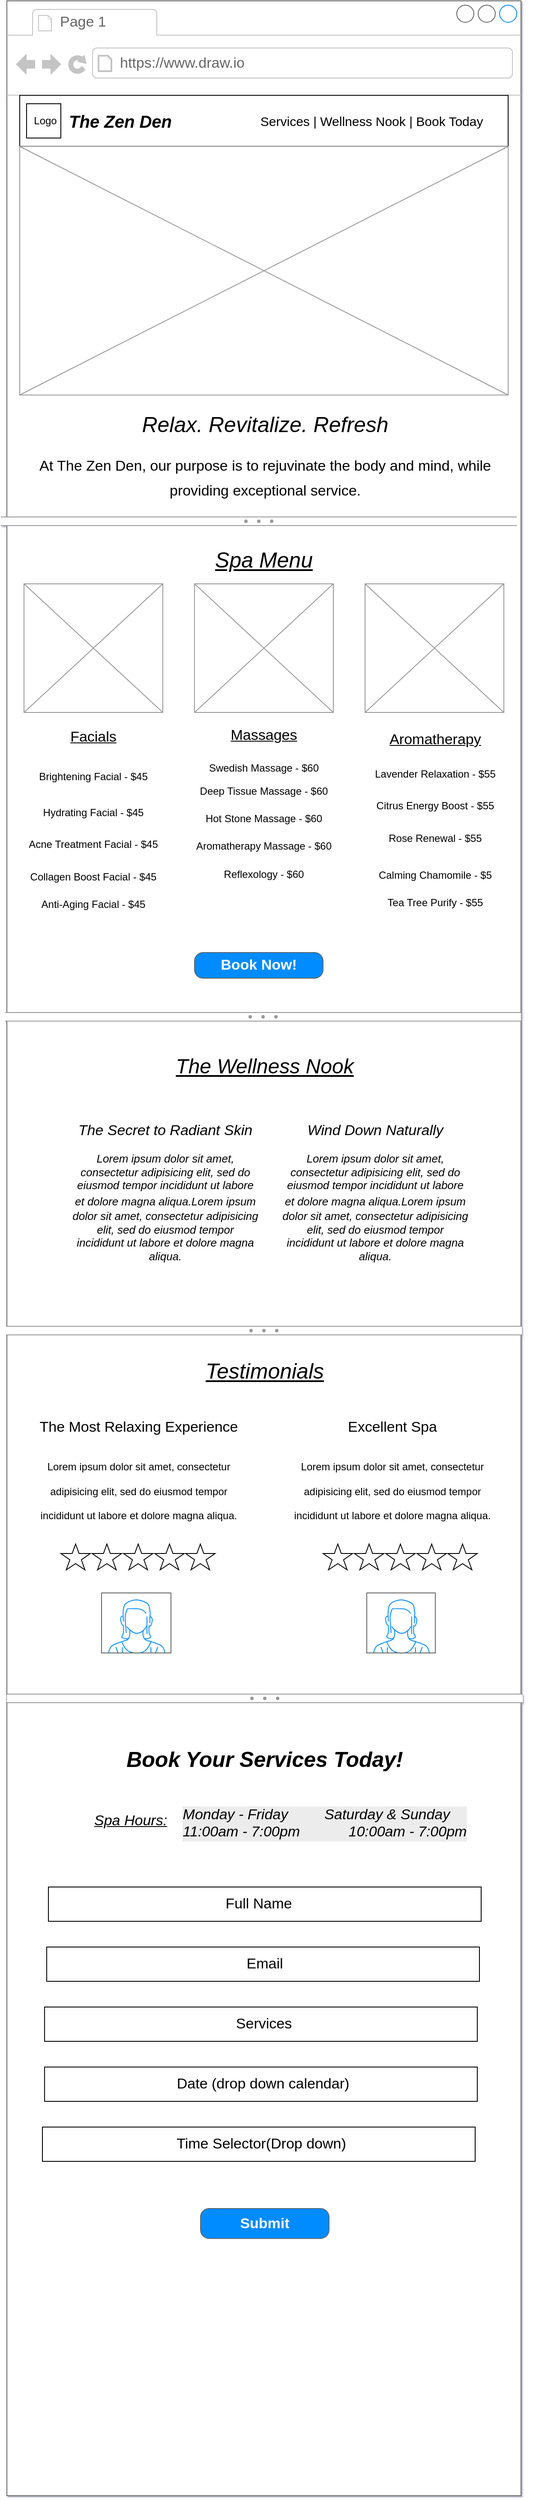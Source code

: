 <mxfile version="27.1.6">
  <diagram name="Page-1" id="BS7Bbrs7ymMwa2Q5e2H5">
    <mxGraphModel dx="513" dy="1909" grid="1" gridSize="10" guides="1" tooltips="1" connect="1" arrows="1" fold="1" page="1" pageScale="1" pageWidth="850" pageHeight="1100" background="#ffffff" math="0" shadow="1">
      <root>
        <mxCell id="0" />
        <mxCell id="1" parent="0" />
        <mxCell id="ulDUIKMdiSjUYoQUl0aS-8" value="&lt;div&gt;&lt;br&gt;&lt;/div&gt;&lt;div&gt;&lt;br&gt;&lt;/div&gt;&lt;div&gt;&lt;br&gt;&lt;/div&gt;" style="strokeWidth=1;shadow=0;dashed=0;align=center;html=1;shape=mxgraph.mockup.containers.browserWindow;rSize=0;strokeColor=#666666;strokeColor2=#008cff;strokeColor3=#c4c4c4;mainText=,;recursiveResize=0;movable=1;resizable=1;rotatable=1;deletable=1;editable=1;locked=0;connectable=1;fontSize=15;" vertex="1" parent="1">
          <mxGeometry x="120" y="-960" width="600" height="2910" as="geometry" />
        </mxCell>
        <mxCell id="ulDUIKMdiSjUYoQUl0aS-18" value="" style="rounded=0;whiteSpace=wrap;html=1;" vertex="1" parent="ulDUIKMdiSjUYoQUl0aS-8">
          <mxGeometry x="15" y="110.25" width="570" height="59.5" as="geometry" />
        </mxCell>
        <mxCell id="ulDUIKMdiSjUYoQUl0aS-9" value="Page 1" style="strokeWidth=1;shadow=0;dashed=0;align=center;html=1;shape=mxgraph.mockup.containers.anchor;fontSize=17;fontColor=#666666;align=left;whiteSpace=wrap;" vertex="1" parent="ulDUIKMdiSjUYoQUl0aS-8">
          <mxGeometry x="60" y="12" width="110" height="26" as="geometry" />
        </mxCell>
        <mxCell id="ulDUIKMdiSjUYoQUl0aS-10" value="https://www.draw.io" style="strokeWidth=1;shadow=0;dashed=0;align=center;html=1;shape=mxgraph.mockup.containers.anchor;rSize=0;fontSize=17;fontColor=#666666;align=left;" vertex="1" parent="ulDUIKMdiSjUYoQUl0aS-8">
          <mxGeometry x="130" y="60" width="250" height="26" as="geometry" />
        </mxCell>
        <mxCell id="ulDUIKMdiSjUYoQUl0aS-14" value="" style="whiteSpace=wrap;html=1;aspect=fixed;" vertex="1" parent="ulDUIKMdiSjUYoQUl0aS-8">
          <mxGeometry x="23" y="120" width="40" height="40" as="geometry" />
        </mxCell>
        <mxCell id="ulDUIKMdiSjUYoQUl0aS-13" value="&lt;i&gt;The Zen Den&lt;/i&gt;" style="text;html=1;align=center;verticalAlign=middle;whiteSpace=wrap;rounded=0;fontStyle=1;fontSize=20;" vertex="1" parent="ulDUIKMdiSjUYoQUl0aS-8">
          <mxGeometry x="55" y="121.25" width="155" height="37.5" as="geometry" />
        </mxCell>
        <mxCell id="ulDUIKMdiSjUYoQUl0aS-15" value="Logo" style="text;html=1;align=center;verticalAlign=middle;whiteSpace=wrap;rounded=0;" vertex="1" parent="ulDUIKMdiSjUYoQUl0aS-8">
          <mxGeometry x="15" y="125" width="60" height="30" as="geometry" />
        </mxCell>
        <mxCell id="ulDUIKMdiSjUYoQUl0aS-20" value="&lt;font&gt;Services | Wellness Nook | Book Today&amp;nbsp;&amp;nbsp;&lt;/font&gt;" style="text;html=1;align=center;verticalAlign=middle;whiteSpace=wrap;rounded=0;fontSize=15;" vertex="1" parent="ulDUIKMdiSjUYoQUl0aS-8">
          <mxGeometry x="240" y="125" width="380" height="30" as="geometry" />
        </mxCell>
        <mxCell id="ulDUIKMdiSjUYoQUl0aS-25" value="&lt;h1 style=&quot;text-align: center; margin-top: 0px;&quot;&gt;&lt;i style=&quot;background-color: transparent; color: light-dark(rgb(0, 0, 0), rgb(255, 255, 255)); font-weight: normal; font-size: 25px;&quot;&gt;Relax. Revitalize. Refresh&lt;/i&gt;&lt;/h1&gt;&lt;h1 style=&quot;text-align: center; margin-top: 0px;&quot;&gt;&lt;span style=&quot;font-weight: 400;&quot;&gt;&lt;font style=&quot;font-size: 17px;&quot;&gt;At The Zen Den, our purpose is to rejuvinate the body and mind, while providing exceptional service.&lt;/font&gt;&lt;/span&gt;&lt;/h1&gt;" style="text;html=1;whiteSpace=wrap;overflow=hidden;rounded=0;" vertex="1" parent="ulDUIKMdiSjUYoQUl0aS-8">
          <mxGeometry x="15.5" y="472" width="569" height="130" as="geometry" />
        </mxCell>
        <mxCell id="ulDUIKMdiSjUYoQUl0aS-26" value="&lt;i style=&quot;&quot;&gt;&lt;font style=&quot;font-size: 25px;&quot;&gt;&lt;u&gt;Spa Menu&lt;/u&gt;&lt;/font&gt;&lt;/i&gt;" style="text;html=1;whiteSpace=wrap;overflow=hidden;rounded=0;align=center;" vertex="1" parent="ulDUIKMdiSjUYoQUl0aS-8">
          <mxGeometry x="20" y="630" width="560" height="40" as="geometry" />
        </mxCell>
        <mxCell id="ulDUIKMdiSjUYoQUl0aS-27" value="" style="verticalLabelPosition=bottom;shadow=0;dashed=0;align=center;html=1;verticalAlign=top;strokeWidth=1;shape=mxgraph.mockup.graphics.simpleIcon;strokeColor=#999999;" vertex="1" parent="ulDUIKMdiSjUYoQUl0aS-8">
          <mxGeometry x="20" y="680" width="162" height="150" as="geometry" />
        </mxCell>
        <mxCell id="ulDUIKMdiSjUYoQUl0aS-28" value="" style="verticalLabelPosition=bottom;shadow=0;dashed=0;align=center;html=1;verticalAlign=top;strokeWidth=1;shape=mxgraph.mockup.graphics.simpleIcon;strokeColor=#999999;" vertex="1" parent="ulDUIKMdiSjUYoQUl0aS-8">
          <mxGeometry x="219" y="680" width="162" height="150" as="geometry" />
        </mxCell>
        <mxCell id="ulDUIKMdiSjUYoQUl0aS-29" value="" style="verticalLabelPosition=bottom;shadow=0;dashed=0;align=center;html=1;verticalAlign=top;strokeWidth=1;shape=mxgraph.mockup.graphics.simpleIcon;strokeColor=#999999;" vertex="1" parent="ulDUIKMdiSjUYoQUl0aS-8">
          <mxGeometry x="418" y="680" width="162" height="150" as="geometry" />
        </mxCell>
        <mxCell id="ulDUIKMdiSjUYoQUl0aS-89" value="&lt;span style=&quot;font-size: 17px;&quot;&gt;&lt;u&gt;Aromatherapy&lt;/u&gt;&lt;/span&gt;&lt;div&gt;&lt;div&gt;&lt;br&gt;&lt;/div&gt;&lt;div&gt;&lt;div style=&quot;line-height: 10.8px;&quot;&gt;&lt;h1 style=&quot;margin-top: 0px; line-height: 21.6px;&quot;&gt;&lt;span style=&quot;font-weight: 400;&quot;&gt;&lt;font style=&quot;font-size: 12px; line-height: 10.8px;&quot;&gt;Lavender Relaxation - $55&lt;/font&gt;&lt;/span&gt;&lt;/h1&gt;&lt;h1 style=&quot;margin-top: 0px; line-height: 21.6px;&quot;&gt;&lt;span style=&quot;background-color: transparent; color: light-dark(rgb(0, 0, 0), rgb(255, 255, 255)); font-weight: 400;&quot;&gt;&lt;font style=&quot;font-size: 12px; line-height: 10.8px;&quot;&gt;Citrus Energy Boost - $55&lt;/font&gt;&lt;/span&gt;&lt;/h1&gt;&lt;h1 style=&quot;margin-top: 0px; line-height: 21.6px;&quot;&gt;&lt;span style=&quot;font-size: 12px; background-color: transparent; color: light-dark(rgb(0, 0, 0), rgb(255, 255, 255)); font-weight: normal;&quot;&gt;Rose Renewal - $55&lt;/span&gt;&lt;/h1&gt;&lt;h1 style=&quot;margin-top: 0px; line-height: 21.6px;&quot;&gt;&lt;span style=&quot;background-color: transparent; color: light-dark(rgb(0, 0, 0), rgb(255, 255, 255)); font-size: 12px; font-weight: normal;&quot;&gt;Calming Chamomile - $5&lt;/span&gt;&lt;/h1&gt;&lt;div&gt;&lt;span style=&quot;background-color: transparent; color: light-dark(rgb(0, 0, 0), rgb(255, 255, 255));&quot;&gt;Tea Tree Purify - $55&lt;/span&gt;&lt;/div&gt;&lt;div&gt;&lt;span style=&quot;background-color: transparent; color: light-dark(rgb(0, 0, 0), rgb(255, 255, 255));&quot;&gt;&lt;br&gt;&lt;/span&gt;&lt;/div&gt;&lt;/div&gt;&lt;/div&gt;&lt;/div&gt;" style="text;html=1;align=center;verticalAlign=middle;whiteSpace=wrap;rounded=0;" vertex="1" parent="ulDUIKMdiSjUYoQUl0aS-8">
          <mxGeometry x="420" y="825" width="160" height="270" as="geometry" />
        </mxCell>
        <mxCell id="ulDUIKMdiSjUYoQUl0aS-90" value="&lt;h1 style=&quot;margin-top: 0px;&quot;&gt;&lt;div style=&quot;font-size: 12px;&quot;&gt;&lt;u style=&quot;background-color: transparent; color: light-dark(rgb(0, 0, 0), rgb(255, 255, 255)); font-size: 17px; font-weight: normal;&quot;&gt;Massages&lt;/u&gt;&lt;/div&gt;&lt;div style=&quot;font-size: 12px;&quot;&gt;&lt;span style=&quot;background-color: transparent; color: light-dark(rgb(0, 0, 0), rgb(255, 255, 255)); font-size: 17px; font-weight: normal;&quot;&gt;&lt;u&gt;&lt;br&gt;&lt;/u&gt;&lt;/span&gt;&lt;/div&gt;&lt;div style=&quot;font-size: 12px;&quot;&gt;&lt;span style=&quot;background-color: transparent; color: light-dark(rgb(0, 0, 0), rgb(255, 255, 255)); font-weight: normal;&quot;&gt;Swedish Massage - $60&lt;/span&gt;&lt;/div&gt;&lt;div style=&quot;font-size: 12px;&quot;&gt;&lt;span style=&quot;background-color: transparent; color: light-dark(rgb(0, 0, 0), rgb(255, 255, 255)); font-weight: normal;&quot;&gt;&lt;br&gt;&lt;/span&gt;&lt;/div&gt;&lt;div style=&quot;font-size: 12px; line-height: 10.8px;&quot;&gt;&lt;div style=&quot;&quot;&gt;&lt;span style=&quot;font-weight: normal;&quot;&gt;Deep Tissue Massage - $60&lt;/span&gt;&lt;/div&gt;&lt;div style=&quot;&quot;&gt;&lt;span style=&quot;font-weight: normal;&quot;&gt;&lt;br&gt;&lt;/span&gt;&lt;/div&gt;&lt;div style=&quot;&quot;&gt;&lt;span style=&quot;font-weight: normal;&quot;&gt;&lt;br&gt;&lt;/span&gt;&lt;/div&gt;&lt;div style=&quot;&quot;&gt;&lt;span style=&quot;font-weight: normal;&quot;&gt;Hot Stone Massage - $60&lt;/span&gt;&lt;/div&gt;&lt;div style=&quot;&quot;&gt;&lt;span style=&quot;font-weight: normal;&quot;&gt;&lt;br&gt;&lt;/span&gt;&lt;/div&gt;&lt;div style=&quot;&quot;&gt;&lt;span style=&quot;font-weight: normal;&quot;&gt;&lt;br&gt;&lt;/span&gt;&lt;/div&gt;&lt;div style=&quot;&quot;&gt;&lt;span style=&quot;font-weight: normal;&quot;&gt;Aromatherapy Massage - $60&lt;/span&gt;&lt;/div&gt;&lt;div style=&quot;&quot;&gt;&lt;span style=&quot;font-weight: normal;&quot;&gt;&lt;br&gt;&lt;/span&gt;&lt;/div&gt;&lt;div style=&quot;&quot;&gt;&lt;span style=&quot;font-weight: normal;&quot;&gt;&lt;br&gt;&lt;/span&gt;&lt;/div&gt;&lt;div style=&quot;&quot;&gt;&lt;span style=&quot;font-weight: normal;&quot;&gt;Reflexology - $60&lt;/span&gt;&lt;/div&gt;&lt;/div&gt;&lt;/h1&gt;" style="text;html=1;whiteSpace=wrap;overflow=hidden;rounded=0;align=center;" vertex="1" parent="ulDUIKMdiSjUYoQUl0aS-8">
          <mxGeometry x="210" y="840" width="180" height="230" as="geometry" />
        </mxCell>
        <mxCell id="ulDUIKMdiSjUYoQUl0aS-91" value="&lt;h1 style=&quot;margin-top: 0px;&quot;&gt;&lt;font style=&quot;font-size: 17px;&quot;&gt;&lt;u style=&quot;font-weight: normal;&quot;&gt;Facials&lt;/u&gt;&lt;/font&gt;&lt;/h1&gt;&lt;h1 style=&quot;margin-top: 0px;&quot;&gt;&lt;span style=&quot;font-size: 12px; background-color: transparent; color: light-dark(rgb(0, 0, 0), rgb(255, 255, 255)); font-weight: normal;&quot;&gt;Brightening Facial - $45&lt;/span&gt;&lt;/h1&gt;&lt;h1 style=&quot;margin-top: 0px; line-height: 21.6px;&quot;&gt;&lt;span style=&quot;background-color: transparent; color: light-dark(rgb(0, 0, 0), rgb(255, 255, 255)); font-weight: normal;&quot;&gt;&lt;font style=&quot;line-height: 10.8px; font-size: 12px;&quot;&gt;Hydrating Facial - $45&lt;/font&gt;&lt;/span&gt;&lt;/h1&gt;&lt;h1 style=&quot;margin-top: 0px; line-height: 21.6px;&quot;&gt;&lt;span style=&quot;background-color: transparent; color: light-dark(rgb(0, 0, 0), rgb(255, 255, 255)); font-weight: normal;&quot;&gt;&lt;font style=&quot;line-height: 10.8px; font-size: 12px;&quot;&gt;Acne Treatment Facial - $45&lt;/font&gt;&lt;/span&gt;&lt;/h1&gt;&lt;h1 style=&quot;margin-top: 0px; line-height: 21.6px;&quot;&gt;&lt;span style=&quot;background-color: transparent; color: light-dark(rgb(0, 0, 0), rgb(255, 255, 255)); font-weight: normal;&quot;&gt;&lt;font style=&quot;line-height: 10.8px; font-size: 12px;&quot;&gt;Collagen Boost Facial - $45&lt;/font&gt;&lt;/span&gt;&lt;/h1&gt;&lt;h1 style=&quot;margin-top: 0px;&quot;&gt;&lt;div style=&quot;line-height: 10.8px;&quot;&gt;&lt;span style=&quot;background-color: transparent; color: light-dark(rgb(0, 0, 0), rgb(255, 255, 255)); font-weight: normal;&quot;&gt;&lt;font style=&quot;font-size: 12px;&quot;&gt;Anti-Aging Facial - $45&lt;/font&gt;&lt;/span&gt;&lt;/div&gt;&lt;/h1&gt;" style="text;html=1;whiteSpace=wrap;overflow=hidden;rounded=0;align=center;" vertex="1" parent="ulDUIKMdiSjUYoQUl0aS-8">
          <mxGeometry x="20" y="835" width="162" height="240" as="geometry" />
        </mxCell>
        <mxCell id="ulDUIKMdiSjUYoQUl0aS-65" value="Book Now!" style="strokeWidth=1;shadow=0;dashed=0;align=center;html=1;shape=mxgraph.mockup.buttons.button;strokeColor=#666666;fontColor=#ffffff;mainText=;buttonStyle=round;fontSize=17;fontStyle=1;fillColor=#008cff;whiteSpace=wrap;" vertex="1" parent="ulDUIKMdiSjUYoQUl0aS-8">
          <mxGeometry x="219" y="1110" width="150" height="30" as="geometry" />
        </mxCell>
        <mxCell id="ulDUIKMdiSjUYoQUl0aS-66" value="" style="verticalLabelPosition=bottom;shadow=0;dashed=0;align=center;html=1;verticalAlign=top;strokeWidth=1;shape=mxgraph.mockup.forms.splitter;strokeColor=#999999;" vertex="1" parent="ulDUIKMdiSjUYoQUl0aS-8">
          <mxGeometry x="-2" y="1180" width="602" height="10" as="geometry" />
        </mxCell>
        <mxCell id="ulDUIKMdiSjUYoQUl0aS-22" value="" style="verticalLabelPosition=bottom;shadow=0;dashed=0;align=center;html=1;verticalAlign=top;strokeWidth=1;shape=mxgraph.mockup.graphics.simpleIcon;strokeColor=#999999;" vertex="1" parent="ulDUIKMdiSjUYoQUl0aS-8">
          <mxGeometry x="15" y="169.75" width="570" height="290" as="geometry" />
        </mxCell>
        <mxCell id="ulDUIKMdiSjUYoQUl0aS-64" value="&lt;h1 style=&quot;margin-top: 0px;&quot;&gt;&lt;span style=&quot;font-weight: 400;&quot;&gt;&lt;i&gt;&lt;u&gt;&lt;font style=&quot;font-size: 25px;&quot;&gt;Testimonials&lt;/font&gt;&lt;/u&gt;&lt;/i&gt;&lt;/span&gt;&lt;/h1&gt;&lt;h1 style=&quot;margin-top: 0px;&quot;&gt;&lt;br&gt;&lt;/h1&gt;" style="text;html=1;whiteSpace=wrap;overflow=hidden;rounded=0;align=center;" vertex="1" parent="ulDUIKMdiSjUYoQUl0aS-8">
          <mxGeometry x="16" y="1576" width="570" height="44" as="geometry" />
        </mxCell>
        <mxCell id="ulDUIKMdiSjUYoQUl0aS-93" value="" style="verticalLabelPosition=bottom;shadow=0;dashed=0;align=center;html=1;verticalAlign=top;strokeWidth=1;shape=mxgraph.mockup.forms.splitter;strokeColor=#999999;" vertex="1" parent="ulDUIKMdiSjUYoQUl0aS-8">
          <mxGeometry x="-1" y="1546" width="602" height="10" as="geometry" />
        </mxCell>
        <mxCell id="ulDUIKMdiSjUYoQUl0aS-94" value="The Wellness Nook" style="text;html=1;align=center;verticalAlign=middle;whiteSpace=wrap;rounded=0;fontSize=24;fontStyle=6" vertex="1" parent="ulDUIKMdiSjUYoQUl0aS-8">
          <mxGeometry x="11" y="1228" width="580" height="30" as="geometry" />
        </mxCell>
        <mxCell id="ulDUIKMdiSjUYoQUl0aS-108" value="&lt;span style=&quot;font-size: 17px;&quot;&gt;&lt;i&gt;The Secret to Radiant Skin&lt;/i&gt;&lt;/span&gt;&lt;div&gt;&lt;br&gt;&lt;/div&gt;&lt;div&gt;&lt;div&gt;&lt;i style=&quot;text-align: left;&quot;&gt;&lt;font style=&quot;font-size: 13px;&quot;&gt;Lorem ipsum dolor sit amet, consectetur adipisicing elit, sed do eiusmod tempor incididunt ut labore et dolore magna aliqua.&lt;/font&gt;&lt;/i&gt;&lt;span style=&quot;font-size: 17px;&quot;&gt;&lt;i&gt;&lt;/i&gt;&lt;/span&gt;&lt;i style=&quot;background-color: transparent; color: light-dark(rgb(0, 0, 0), rgb(255, 255, 255)); text-align: left;&quot;&gt;&lt;font style=&quot;font-size: 13px;&quot;&gt;Lorem ipsum dolor sit amet, consectetur adipisicing elit, sed do eiusmod tempor incididunt ut labore et dolore magna aliqua.&lt;/font&gt;&lt;/i&gt;&lt;/div&gt;&lt;/div&gt;" style="text;html=1;align=center;verticalAlign=middle;whiteSpace=wrap;rounded=0;" vertex="1" parent="ulDUIKMdiSjUYoQUl0aS-8">
          <mxGeometry x="75" y="1270" width="220" height="240" as="geometry" />
        </mxCell>
        <mxCell id="ulDUIKMdiSjUYoQUl0aS-110" value="&lt;span style=&quot;font-size: 17px;&quot;&gt;&lt;i&gt;Wind Down Naturally&lt;/i&gt;&lt;/span&gt;&lt;br&gt;&lt;div&gt;&lt;br&gt;&lt;/div&gt;&lt;div&gt;&lt;div&gt;&lt;i style=&quot;text-align: left;&quot;&gt;&lt;font style=&quot;font-size: 13px;&quot;&gt;Lorem ipsum dolor sit amet, consectetur adipisicing elit, sed do eiusmod tempor incididunt ut labore et dolore magna aliqua.&lt;/font&gt;&lt;/i&gt;&lt;span style=&quot;font-size: 17px;&quot;&gt;&lt;i&gt;&lt;/i&gt;&lt;/span&gt;&lt;i style=&quot;background-color: transparent; color: light-dark(rgb(0, 0, 0), rgb(255, 255, 255)); text-align: left;&quot;&gt;&lt;font style=&quot;font-size: 13px;&quot;&gt;Lorem ipsum dolor sit amet, consectetur adipisicing elit, sed do eiusmod tempor incididunt ut labore et dolore magna aliqua.&lt;/font&gt;&lt;/i&gt;&lt;/div&gt;&lt;/div&gt;" style="text;html=1;align=center;verticalAlign=middle;whiteSpace=wrap;rounded=0;" vertex="1" parent="ulDUIKMdiSjUYoQUl0aS-8">
          <mxGeometry x="320" y="1270" width="220" height="240" as="geometry" />
        </mxCell>
        <mxCell id="ulDUIKMdiSjUYoQUl0aS-112" value="" style="verticalLabelPosition=bottom;shadow=0;dashed=0;align=center;html=1;verticalAlign=top;strokeWidth=1;shape=mxgraph.mockup.forms.splitter;strokeColor=#999999;" vertex="1" parent="ulDUIKMdiSjUYoQUl0aS-8">
          <mxGeometry x="-7" y="602" width="602" height="10" as="geometry" />
        </mxCell>
        <mxCell id="ulDUIKMdiSjUYoQUl0aS-144" value="&lt;h1 style=&quot;text-align: center; margin-top: 0px;&quot;&gt;&lt;span style=&quot;background-color: transparent; color: light-dark(rgb(0, 0, 0), rgb(255, 255, 255)); font-weight: normal;&quot;&gt;&lt;font style=&quot;font-size: 17px;&quot;&gt;The Most Relaxing Experience&lt;/font&gt;&lt;/span&gt;&lt;/h1&gt;&lt;h1 style=&quot;text-align: center; margin-top: 0px;&quot;&gt;&lt;span style=&quot;background-color: transparent; color: light-dark(rgb(0, 0, 0), rgb(255, 255, 255)); font-size: 12px; font-weight: normal;&quot;&gt;Lorem ipsum dolor sit amet, consectetur adipisicing elit, sed do eiusmod tempor incididunt ut labore et dolore magna aliqua.&lt;/span&gt;&lt;/h1&gt;" style="text;html=1;whiteSpace=wrap;overflow=hidden;rounded=0;" vertex="1" parent="ulDUIKMdiSjUYoQUl0aS-8">
          <mxGeometry x="23" y="1640" width="260" height="160" as="geometry" />
        </mxCell>
        <mxCell id="ulDUIKMdiSjUYoQUl0aS-145" value="&lt;h1 style=&quot;margin-top: 0px;&quot;&gt;&lt;span style=&quot;font-size: 17px; font-weight: 400;&quot;&gt;Excellent Spa&lt;/span&gt;&lt;/h1&gt;&lt;h1 style=&quot;margin-top: 0px;&quot;&gt;&lt;span style=&quot;background-color: transparent; color: light-dark(rgb(0, 0, 0), rgb(255, 255, 255)); font-size: 12px; font-weight: normal;&quot;&gt;Lorem ipsum dolor sit amet, consectetur adipisicing elit, sed do eiusmod tempor incididunt ut labore et dolore magna aliqua.&lt;/span&gt;&lt;/h1&gt;" style="text;html=1;whiteSpace=wrap;overflow=hidden;rounded=0;align=center;" vertex="1" parent="ulDUIKMdiSjUYoQUl0aS-8">
          <mxGeometry x="320" y="1640" width="260" height="160" as="geometry" />
        </mxCell>
        <mxCell id="ulDUIKMdiSjUYoQUl0aS-169" value="" style="group" vertex="1" connectable="0" parent="ulDUIKMdiSjUYoQUl0aS-8">
          <mxGeometry x="369" y="1800" width="180" height="30" as="geometry" />
        </mxCell>
        <mxCell id="ulDUIKMdiSjUYoQUl0aS-162" value="" style="verticalLabelPosition=bottom;verticalAlign=top;html=1;shape=mxgraph.basic.star" vertex="1" parent="ulDUIKMdiSjUYoQUl0aS-169">
          <mxGeometry width="34.45" height="30" as="geometry" />
        </mxCell>
        <mxCell id="ulDUIKMdiSjUYoQUl0aS-163" value="" style="verticalLabelPosition=bottom;verticalAlign=top;html=1;shape=mxgraph.basic.star" vertex="1" parent="ulDUIKMdiSjUYoQUl0aS-169">
          <mxGeometry x="109.55" width="34.45" height="30" as="geometry" />
        </mxCell>
        <mxCell id="ulDUIKMdiSjUYoQUl0aS-164" value="" style="verticalLabelPosition=bottom;verticalAlign=top;html=1;shape=mxgraph.basic.star" vertex="1" parent="ulDUIKMdiSjUYoQUl0aS-169">
          <mxGeometry x="73.033" width="34.45" height="30" as="geometry" />
        </mxCell>
        <mxCell id="ulDUIKMdiSjUYoQUl0aS-165" value="" style="verticalLabelPosition=bottom;verticalAlign=top;html=1;shape=mxgraph.basic.star" vertex="1" parent="ulDUIKMdiSjUYoQUl0aS-169">
          <mxGeometry x="36.517" width="34.45" height="30" as="geometry" />
        </mxCell>
        <mxCell id="ulDUIKMdiSjUYoQUl0aS-168" value="" style="verticalLabelPosition=bottom;verticalAlign=top;html=1;shape=mxgraph.basic.star" vertex="1" parent="ulDUIKMdiSjUYoQUl0aS-169">
          <mxGeometry x="145.55" width="34.45" height="30" as="geometry" />
        </mxCell>
        <mxCell id="ulDUIKMdiSjUYoQUl0aS-181" value="" style="group" vertex="1" connectable="0" parent="ulDUIKMdiSjUYoQUl0aS-8">
          <mxGeometry x="63" y="1800" width="180" height="30" as="geometry" />
        </mxCell>
        <mxCell id="ulDUIKMdiSjUYoQUl0aS-182" value="" style="verticalLabelPosition=bottom;verticalAlign=top;html=1;shape=mxgraph.basic.star" vertex="1" parent="ulDUIKMdiSjUYoQUl0aS-181">
          <mxGeometry width="34.45" height="30" as="geometry" />
        </mxCell>
        <mxCell id="ulDUIKMdiSjUYoQUl0aS-183" value="" style="verticalLabelPosition=bottom;verticalAlign=top;html=1;shape=mxgraph.basic.star" vertex="1" parent="ulDUIKMdiSjUYoQUl0aS-181">
          <mxGeometry x="109.55" width="34.45" height="30" as="geometry" />
        </mxCell>
        <mxCell id="ulDUIKMdiSjUYoQUl0aS-184" value="" style="verticalLabelPosition=bottom;verticalAlign=top;html=1;shape=mxgraph.basic.star" vertex="1" parent="ulDUIKMdiSjUYoQUl0aS-181">
          <mxGeometry x="73.033" width="34.45" height="30" as="geometry" />
        </mxCell>
        <mxCell id="ulDUIKMdiSjUYoQUl0aS-185" value="" style="verticalLabelPosition=bottom;verticalAlign=top;html=1;shape=mxgraph.basic.star" vertex="1" parent="ulDUIKMdiSjUYoQUl0aS-181">
          <mxGeometry x="36.517" width="34.45" height="30" as="geometry" />
        </mxCell>
        <mxCell id="ulDUIKMdiSjUYoQUl0aS-186" value="" style="verticalLabelPosition=bottom;verticalAlign=top;html=1;shape=mxgraph.basic.star" vertex="1" parent="ulDUIKMdiSjUYoQUl0aS-181">
          <mxGeometry x="145.55" width="34.45" height="30" as="geometry" />
        </mxCell>
        <mxCell id="ulDUIKMdiSjUYoQUl0aS-187" value="" style="verticalLabelPosition=bottom;shadow=0;dashed=0;align=center;html=1;verticalAlign=top;strokeWidth=1;shape=mxgraph.mockup.containers.userFemale;strokeColor=#666666;strokeColor2=#008cff;" vertex="1" parent="ulDUIKMdiSjUYoQUl0aS-8">
          <mxGeometry x="110.5" y="1857" width="81" height="70" as="geometry" />
        </mxCell>
        <mxCell id="ulDUIKMdiSjUYoQUl0aS-188" value="" style="verticalLabelPosition=bottom;shadow=0;dashed=0;align=center;html=1;verticalAlign=top;strokeWidth=1;shape=mxgraph.mockup.containers.userFemale;strokeColor=#666666;strokeColor2=#008cff;" vertex="1" parent="ulDUIKMdiSjUYoQUl0aS-8">
          <mxGeometry x="420" y="1857" width="80" height="70" as="geometry" />
        </mxCell>
        <mxCell id="ulDUIKMdiSjUYoQUl0aS-189" value="" style="verticalLabelPosition=bottom;shadow=0;dashed=0;align=center;html=1;verticalAlign=top;strokeWidth=1;shape=mxgraph.mockup.forms.splitter;strokeColor=#999999;" vertex="1" parent="ulDUIKMdiSjUYoQUl0aS-8">
          <mxGeometry y="1975" width="602" height="10" as="geometry" />
        </mxCell>
        <mxCell id="ulDUIKMdiSjUYoQUl0aS-190" value="&lt;font style=&quot;font-size: 25px;&quot;&gt;&lt;i&gt;&lt;b&gt;&lt;span&gt;Book Your Services Today!&lt;/span&gt;&lt;/b&gt;&lt;/i&gt;&lt;/font&gt;" style="text;html=1;align=center;verticalAlign=middle;whiteSpace=wrap;rounded=0;fontStyle=0" vertex="1" parent="ulDUIKMdiSjUYoQUl0aS-8">
          <mxGeometry x="91" y="2025" width="420" height="50" as="geometry" />
        </mxCell>
        <mxCell id="ulDUIKMdiSjUYoQUl0aS-274" value="&lt;div&gt;&lt;u&gt;Spa Hours:&lt;/u&gt;&lt;/div&gt;&lt;div&gt;&lt;/div&gt;" style="text;html=1;align=left;verticalAlign=middle;whiteSpace=wrap;rounded=0;fontSize=17;fontStyle=2" vertex="1" parent="ulDUIKMdiSjUYoQUl0aS-8">
          <mxGeometry x="100" y="2090" width="130" height="66" as="geometry" />
        </mxCell>
        <mxCell id="ulDUIKMdiSjUYoQUl0aS-275" value="&#xa;&lt;div style=&quot;forced-color-adjust: none; color: rgb(0, 0, 0); font-family: Helvetica; font-size: 17px; font-style: italic; font-variant-ligatures: normal; font-variant-caps: normal; font-weight: 400; letter-spacing: normal; orphans: 2; text-align: left; text-indent: 0px; text-transform: none; widows: 2; word-spacing: 0px; -webkit-text-stroke-width: 0px; white-space: normal; background-color: rgb(236, 236, 236); text-decoration-thickness: initial; text-decoration-style: initial; text-decoration-color: initial;&quot;&gt;Monday - Friday&amp;nbsp;&lt;span style=&quot;forced-color-adjust: none; white-space: pre;&quot;&gt;&lt;span style=&quot;white-space: pre;&quot;&gt;&amp;nbsp;&amp;nbsp;&amp;nbsp;&amp;nbsp;&lt;/span&gt;&lt;/span&gt;&lt;span style=&quot;forced-color-adjust: none; white-space: pre;&quot;&gt;&lt;span style=&quot;white-space: pre;&quot;&gt;&amp;nbsp;&amp;nbsp;&amp;nbsp;&amp;nbsp;&lt;/span&gt;&lt;/span&gt;Saturday &amp;amp; Sunday&amp;nbsp;&lt;/div&gt;&lt;div style=&quot;forced-color-adjust: none; color: rgb(0, 0, 0); font-family: Helvetica; font-size: 17px; font-style: italic; font-variant-ligatures: normal; font-variant-caps: normal; font-weight: 400; letter-spacing: normal; orphans: 2; text-align: left; text-indent: 0px; text-transform: none; widows: 2; word-spacing: 0px; -webkit-text-stroke-width: 0px; white-space: normal; background-color: rgb(236, 236, 236); text-decoration-thickness: initial; text-decoration-style: initial; text-decoration-color: initial;&quot;&gt;11:00am - 7:00pm&lt;span style=&quot;forced-color-adjust: none; white-space: pre;&quot;&gt;&lt;span style=&quot;white-space: pre;&quot;&gt;&amp;nbsp;&amp;nbsp;&amp;nbsp;&amp;nbsp;&lt;/span&gt;&lt;/span&gt;&lt;span style=&quot;forced-color-adjust: none; white-space: pre;&quot;&gt;&lt;span style=&quot;white-space: pre;&quot;&gt;&amp;nbsp;&amp;nbsp;&amp;nbsp;&amp;nbsp;&lt;/span&gt;&lt;/span&gt;&lt;span style=&quot;forced-color-adjust: none; white-space: pre;&quot;&gt;&lt;span style=&quot;white-space: pre;&quot;&gt;&amp;nbsp;&amp;nbsp;&amp;nbsp;&amp;nbsp;&lt;/span&gt;&lt;/span&gt;10:00am - 7:00pm&lt;/div&gt;&#xa;&#xa;" style="text;html=1;align=center;verticalAlign=middle;whiteSpace=wrap;rounded=0;" vertex="1" parent="ulDUIKMdiSjUYoQUl0aS-8">
          <mxGeometry x="170" y="2080" width="401.5" height="105" as="geometry" />
        </mxCell>
        <mxCell id="ulDUIKMdiSjUYoQUl0aS-277" value="" style="rounded=0;whiteSpace=wrap;html=1;" vertex="1" parent="ulDUIKMdiSjUYoQUl0aS-8">
          <mxGeometry x="48.5" y="2200" width="505" height="40" as="geometry" />
        </mxCell>
        <mxCell id="ulDUIKMdiSjUYoQUl0aS-278" value="" style="rounded=0;whiteSpace=wrap;html=1;" vertex="1" parent="ulDUIKMdiSjUYoQUl0aS-8">
          <mxGeometry x="46.5" y="2270" width="505" height="40" as="geometry" />
        </mxCell>
        <mxCell id="ulDUIKMdiSjUYoQUl0aS-279" value="" style="rounded=0;whiteSpace=wrap;html=1;" vertex="1" parent="ulDUIKMdiSjUYoQUl0aS-8">
          <mxGeometry x="44" y="2340" width="505" height="40" as="geometry" />
        </mxCell>
        <mxCell id="ulDUIKMdiSjUYoQUl0aS-280" value="" style="rounded=0;whiteSpace=wrap;html=1;" vertex="1" parent="ulDUIKMdiSjUYoQUl0aS-8">
          <mxGeometry x="44" y="2410" width="505" height="40" as="geometry" />
        </mxCell>
        <mxCell id="ulDUIKMdiSjUYoQUl0aS-283" value="&lt;font style=&quot;font-size: 17px;&quot;&gt;Full Name&lt;/font&gt;" style="text;html=1;align=center;verticalAlign=middle;whiteSpace=wrap;rounded=0;" vertex="1" parent="ulDUIKMdiSjUYoQUl0aS-8">
          <mxGeometry x="89" y="2205" width="410" height="30" as="geometry" />
        </mxCell>
        <mxCell id="ulDUIKMdiSjUYoQUl0aS-284" value="&lt;font style=&quot;font-size: 17px;&quot;&gt;Services&lt;/font&gt;" style="text;html=1;align=center;verticalAlign=middle;whiteSpace=wrap;rounded=0;" vertex="1" parent="ulDUIKMdiSjUYoQUl0aS-8">
          <mxGeometry x="95" y="2345" width="410" height="30" as="geometry" />
        </mxCell>
        <mxCell id="ulDUIKMdiSjUYoQUl0aS-285" value="&lt;font style=&quot;font-size: 17px;&quot;&gt;Email&lt;/font&gt;" style="text;html=1;align=center;verticalAlign=middle;whiteSpace=wrap;rounded=0;" vertex="1" parent="ulDUIKMdiSjUYoQUl0aS-8">
          <mxGeometry x="96" y="2275" width="410" height="30" as="geometry" />
        </mxCell>
        <mxCell id="ulDUIKMdiSjUYoQUl0aS-286" value="&lt;font style=&quot;font-size: 17px;&quot;&gt;Date (drop down calendar)&lt;/font&gt;" style="text;html=1;align=center;verticalAlign=middle;whiteSpace=wrap;rounded=0;" vertex="1" parent="ulDUIKMdiSjUYoQUl0aS-8">
          <mxGeometry x="94" y="2415" width="410" height="30" as="geometry" />
        </mxCell>
        <mxCell id="ulDUIKMdiSjUYoQUl0aS-287" value="" style="rounded=0;whiteSpace=wrap;html=1;" vertex="1" parent="ulDUIKMdiSjUYoQUl0aS-8">
          <mxGeometry x="41.5" y="2480" width="505" height="40" as="geometry" />
        </mxCell>
        <mxCell id="ulDUIKMdiSjUYoQUl0aS-288" value="&lt;span style=&quot;font-size: 17px;&quot;&gt;Time Selector(Drop down)&lt;/span&gt;" style="text;html=1;align=center;verticalAlign=middle;whiteSpace=wrap;rounded=0;" vertex="1" parent="ulDUIKMdiSjUYoQUl0aS-8">
          <mxGeometry x="91.5" y="2485" width="410" height="30" as="geometry" />
        </mxCell>
        <mxCell id="ulDUIKMdiSjUYoQUl0aS-289" value="Submit" style="strokeWidth=1;shadow=0;dashed=0;align=center;html=1;shape=mxgraph.mockup.buttons.button;strokeColor=#666666;fontColor=#ffffff;mainText=;buttonStyle=round;fontSize=17;fontStyle=1;fillColor=#008cff;whiteSpace=wrap;" vertex="1" parent="ulDUIKMdiSjUYoQUl0aS-8">
          <mxGeometry x="226" y="2575" width="150" height="35" as="geometry" />
        </mxCell>
      </root>
    </mxGraphModel>
  </diagram>
</mxfile>
